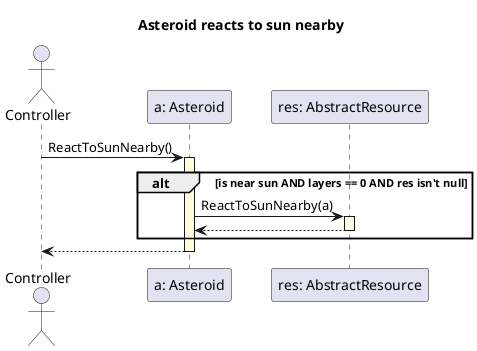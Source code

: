 @startuml
skinparam SequenceLifeLineBackgroundColor LightYellow

title "Asteroid reacts to sun nearby"

actor Controller as C

participant "a: Asteroid" as a
participant "res: AbstractResource" as r

C -> a ++ : ReactToSunNearby()

    alt is near sun AND layers == 0 AND res isn't null

        a -> r ++ : ReactToSunNearby(a)
        r --> a --

    end

a --> C --

@enduml